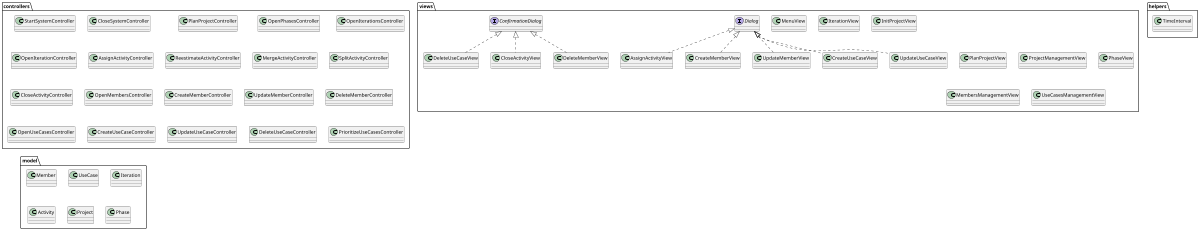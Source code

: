 @startuml
scale 1200 width

package controllers {
    class StartSystemController
    class CloseSystemController
    class PlanProjectController
    class OpenPhasesController
    class OpenIterationsController
    class OpenIterationController
    class AssignActivityController
    class ReestimateActivityController
    class MergeActivityController
    class SplitActivityController
    class CloseActivityController
    class OpenMembersController
    class CreateMemberController
    class UpdateMemberController
    class DeleteMemberController
    class OpenUseCasesController
    class CreateUseCaseController
    class UpdateUseCaseController
    class DeleteUseCaseController
    class PrioritizeUseCasesController
}

package views {
    interface Dialog
    interface ConfirmationDialog

    class MenuView
    class IterationView
    class InitProjectView
    class PlanProjectView
    class ProjectManagementView
    class PhaseView
    class MembersManagementView
    class UseCasesManagementView

    class AssignActivityView implements Dialog
    class CreateMemberView implements Dialog
    class UpdateMemberView implements Dialog
    class CreateUseCaseView implements Dialog
    class UpdateUseCaseView implements Dialog

    class DeleteUseCaseView implements ConfirmationDialog
    class CloseActivityView implements ConfirmationDialog
    class DeleteMemberView implements ConfirmationDialog

}

package model {
    class Member
    class UseCase
    class Iteration
    Class Activity
    class Project
    class Phase
}

package helpers {
    class TimeInterval
}

@enduml
